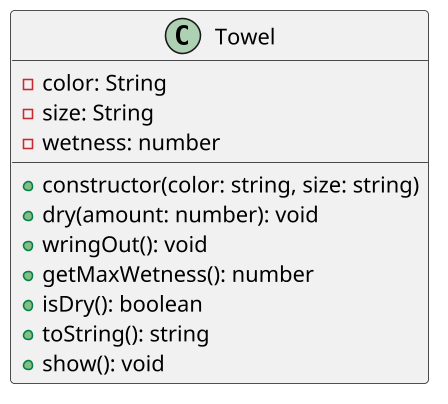 @startuml

skinparam defaultFontName "Source Code Pro"
skinparam dpi 150

class Towel {
    - color: String
    - size: String
    - wetness: number
    __
    + constructor(color: string, size: string)
    + dry(amount: number): void
    + wringOut(): void
    + getMaxWetness(): number
    + isDry(): boolean
    + toString(): string
    + show(): void
}
@enduml
